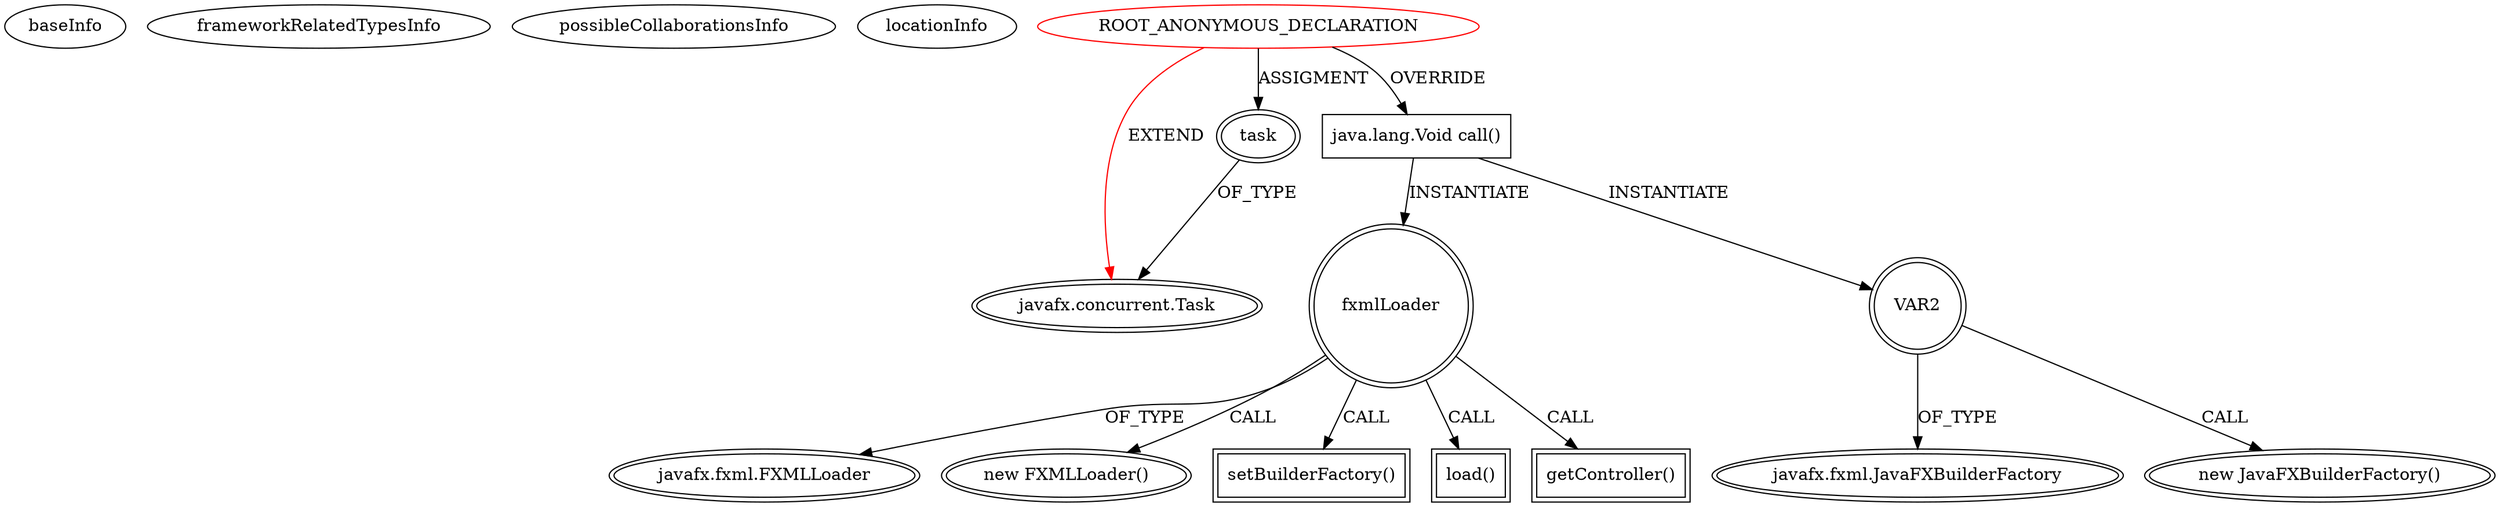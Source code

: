 digraph {
baseInfo[graphId=2945,category="extension_graph",isAnonymous=true,possibleRelation=false]
frameworkRelatedTypesInfo[0="javafx.concurrent.Task"]
possibleCollaborationsInfo[]
locationInfo[projectName="hock323-eventManager",filePath="/hock323-eventManager/EventManager-master/src/eventManager/controller/DesktopController.java",contextSignature="void addEventCommand(javafx.event.ActionEvent)",graphId="2945"]
0[label="ROOT_ANONYMOUS_DECLARATION",vertexType="ROOT_ANONYMOUS_DECLARATION",isFrameworkType=false,color=red]
1[label="javafx.concurrent.Task",vertexType="FRAMEWORK_CLASS_TYPE",isFrameworkType=true,peripheries=2]
2[label="task",vertexType="OUTSIDE_VARIABLE_EXPRESION",isFrameworkType=true,peripheries=2]
4[label="java.lang.Void call()",vertexType="OVERRIDING_METHOD_DECLARATION",isFrameworkType=false,shape=box]
6[label="fxmlLoader",vertexType="VARIABLE_EXPRESION",isFrameworkType=true,peripheries=2,shape=circle]
7[label="javafx.fxml.FXMLLoader",vertexType="FRAMEWORK_CLASS_TYPE",isFrameworkType=true,peripheries=2]
5[label="new FXMLLoader()",vertexType="CONSTRUCTOR_CALL",isFrameworkType=true,peripheries=2]
9[label="setBuilderFactory()",vertexType="INSIDE_CALL",isFrameworkType=true,peripheries=2,shape=box]
11[label="VAR2",vertexType="VARIABLE_EXPRESION",isFrameworkType=true,peripheries=2,shape=circle]
12[label="javafx.fxml.JavaFXBuilderFactory",vertexType="FRAMEWORK_CLASS_TYPE",isFrameworkType=true,peripheries=2]
10[label="new JavaFXBuilderFactory()",vertexType="CONSTRUCTOR_CALL",isFrameworkType=true,peripheries=2]
14[label="load()",vertexType="INSIDE_CALL",isFrameworkType=true,peripheries=2,shape=box]
16[label="getController()",vertexType="INSIDE_CALL",isFrameworkType=true,peripheries=2,shape=box]
0->1[label="EXTEND",color=red]
0->2[label="ASSIGMENT"]
2->1[label="OF_TYPE"]
0->4[label="OVERRIDE"]
4->6[label="INSTANTIATE"]
6->7[label="OF_TYPE"]
6->5[label="CALL"]
6->9[label="CALL"]
4->11[label="INSTANTIATE"]
11->12[label="OF_TYPE"]
11->10[label="CALL"]
6->14[label="CALL"]
6->16[label="CALL"]
}
